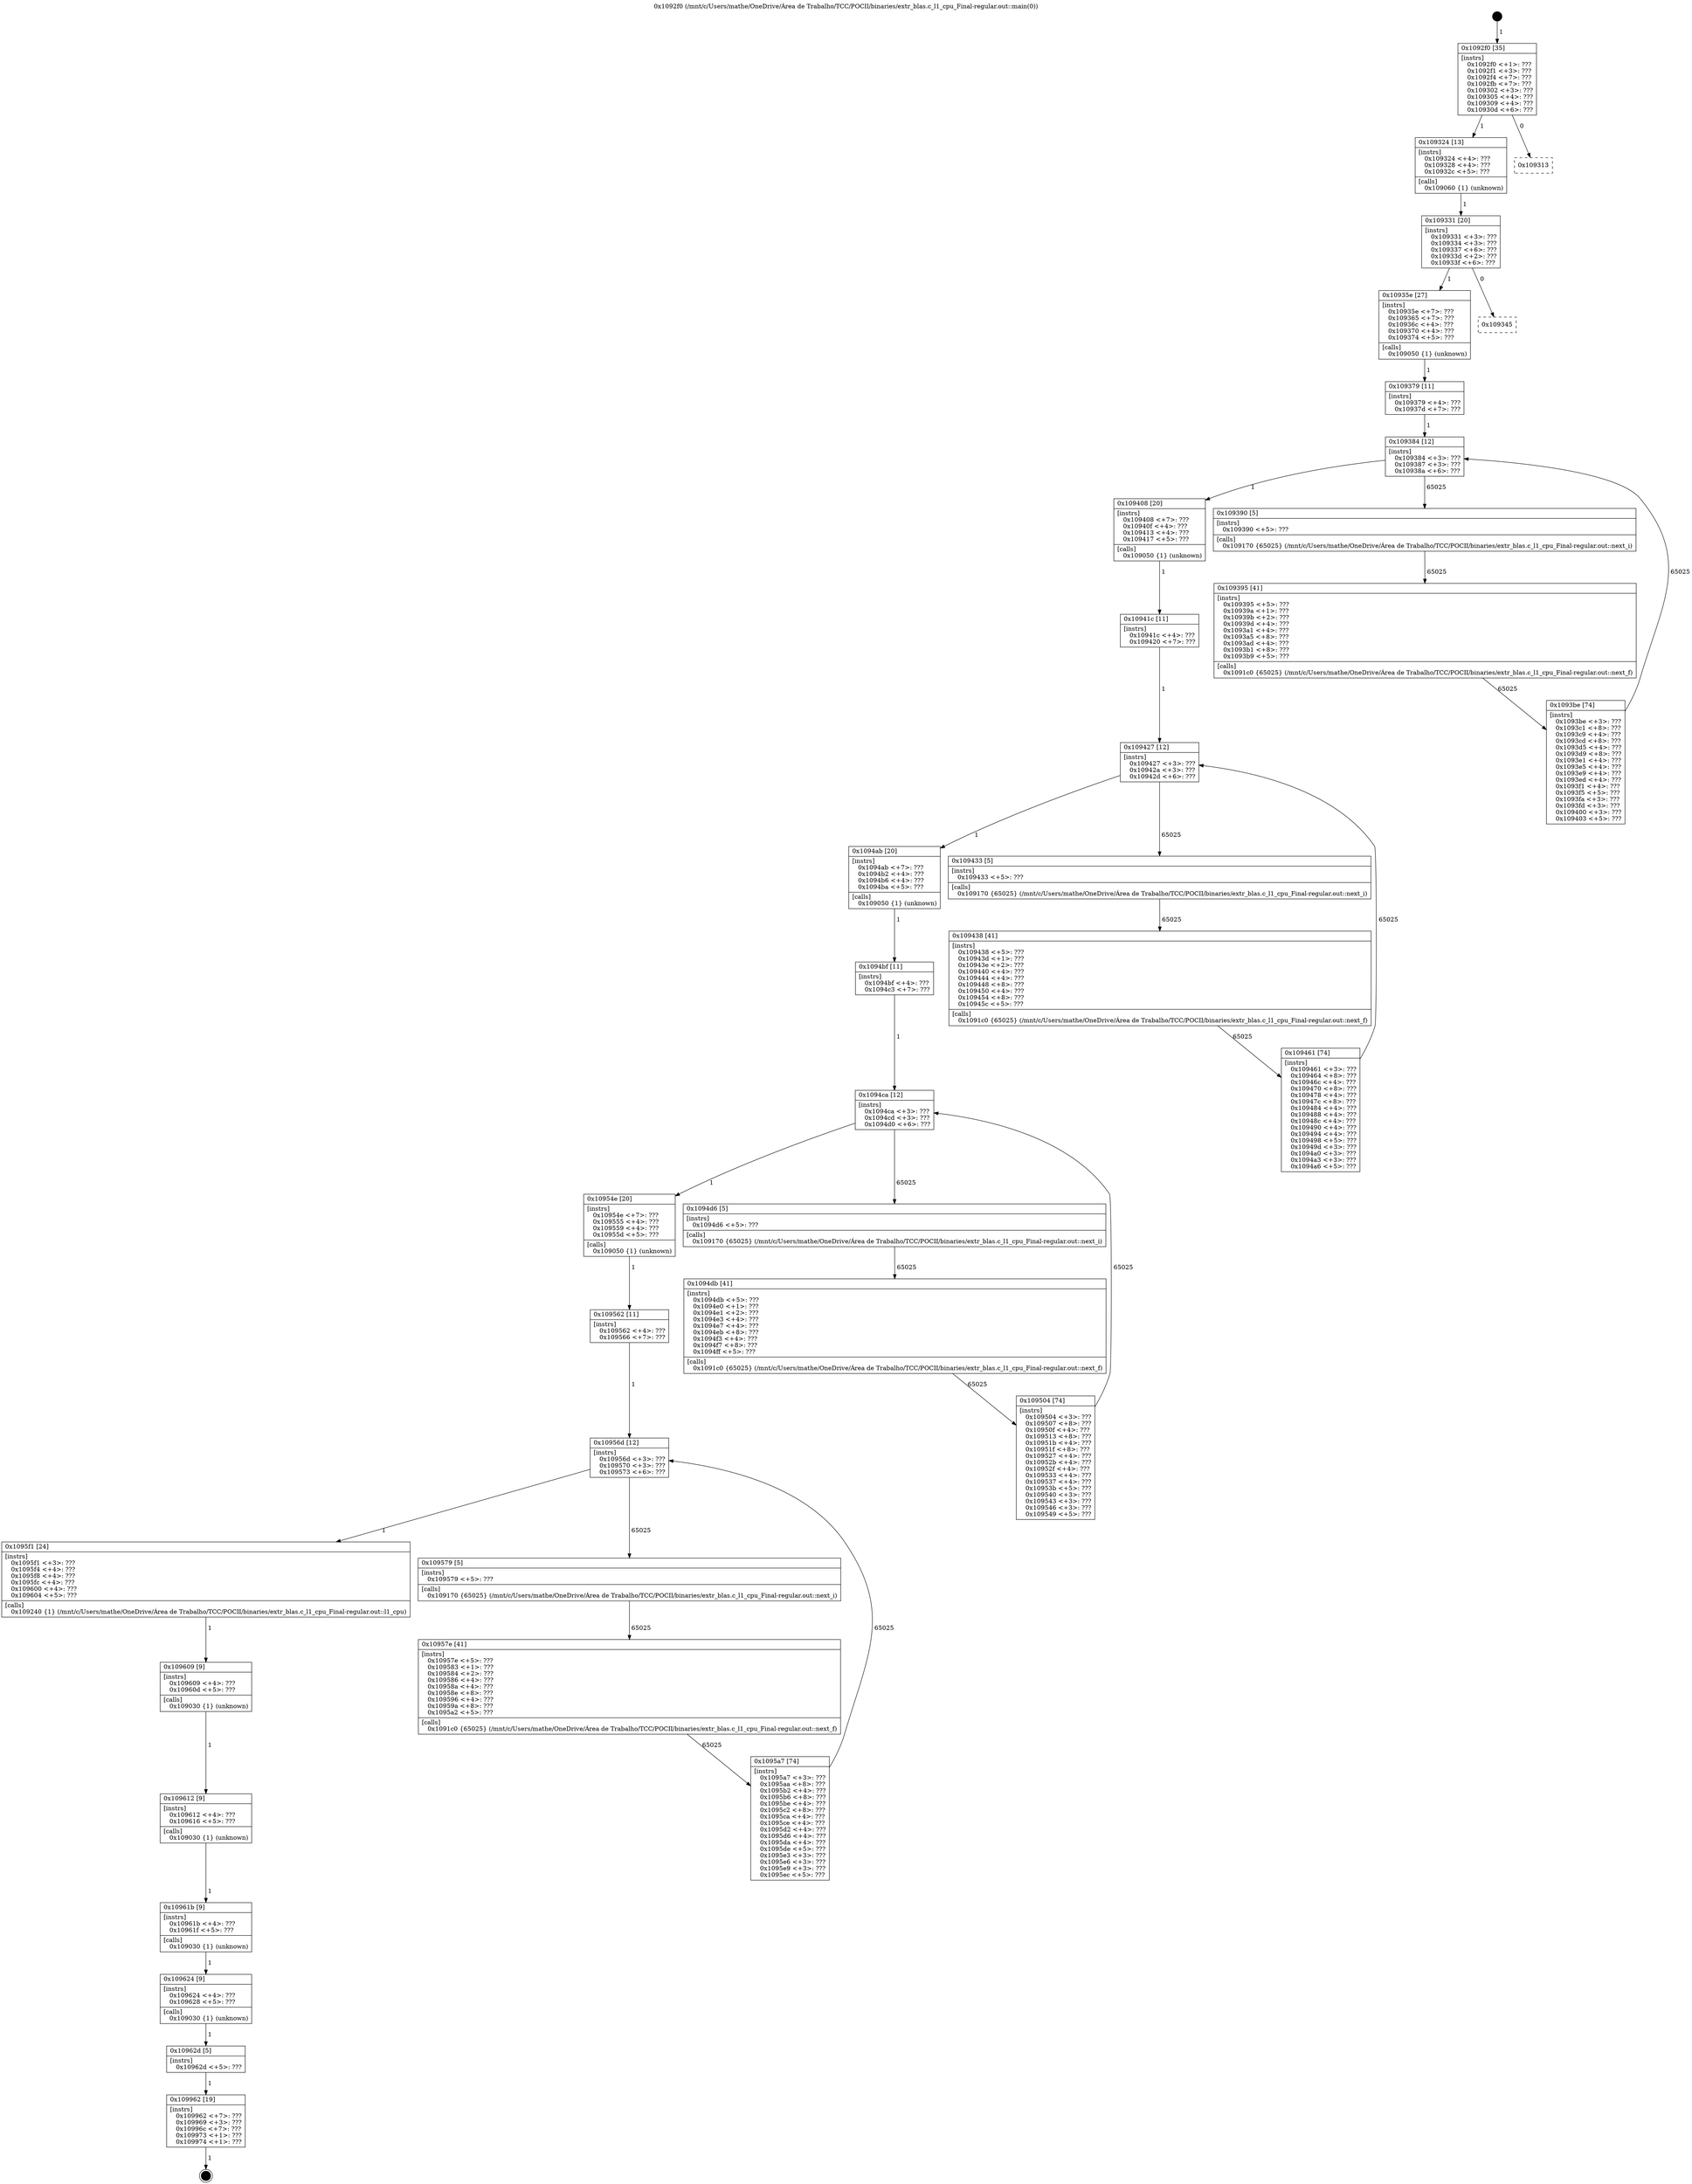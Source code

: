 digraph "0x1092f0" {
  label = "0x1092f0 (/mnt/c/Users/mathe/OneDrive/Área de Trabalho/TCC/POCII/binaries/extr_blas.c_l1_cpu_Final-regular.out::main(0))"
  labelloc = "t"
  node[shape=record]

  Entry [label="",width=0.3,height=0.3,shape=circle,fillcolor=black,style=filled]
  "0x1092f0" [label="{
     0x1092f0 [35]\l
     | [instrs]\l
     &nbsp;&nbsp;0x1092f0 \<+1\>: ???\l
     &nbsp;&nbsp;0x1092f1 \<+3\>: ???\l
     &nbsp;&nbsp;0x1092f4 \<+7\>: ???\l
     &nbsp;&nbsp;0x1092fb \<+7\>: ???\l
     &nbsp;&nbsp;0x109302 \<+3\>: ???\l
     &nbsp;&nbsp;0x109305 \<+4\>: ???\l
     &nbsp;&nbsp;0x109309 \<+4\>: ???\l
     &nbsp;&nbsp;0x10930d \<+6\>: ???\l
  }"]
  "0x109324" [label="{
     0x109324 [13]\l
     | [instrs]\l
     &nbsp;&nbsp;0x109324 \<+4\>: ???\l
     &nbsp;&nbsp;0x109328 \<+4\>: ???\l
     &nbsp;&nbsp;0x10932c \<+5\>: ???\l
     | [calls]\l
     &nbsp;&nbsp;0x109060 \{1\} (unknown)\l
  }"]
  "0x109313" [label="{
     0x109313\l
  }", style=dashed]
  "0x109331" [label="{
     0x109331 [20]\l
     | [instrs]\l
     &nbsp;&nbsp;0x109331 \<+3\>: ???\l
     &nbsp;&nbsp;0x109334 \<+3\>: ???\l
     &nbsp;&nbsp;0x109337 \<+6\>: ???\l
     &nbsp;&nbsp;0x10933d \<+2\>: ???\l
     &nbsp;&nbsp;0x10933f \<+6\>: ???\l
  }"]
  "0x10935e" [label="{
     0x10935e [27]\l
     | [instrs]\l
     &nbsp;&nbsp;0x10935e \<+7\>: ???\l
     &nbsp;&nbsp;0x109365 \<+7\>: ???\l
     &nbsp;&nbsp;0x10936c \<+4\>: ???\l
     &nbsp;&nbsp;0x109370 \<+4\>: ???\l
     &nbsp;&nbsp;0x109374 \<+5\>: ???\l
     | [calls]\l
     &nbsp;&nbsp;0x109050 \{1\} (unknown)\l
  }"]
  "0x109345" [label="{
     0x109345\l
  }", style=dashed]
  "0x109384" [label="{
     0x109384 [12]\l
     | [instrs]\l
     &nbsp;&nbsp;0x109384 \<+3\>: ???\l
     &nbsp;&nbsp;0x109387 \<+3\>: ???\l
     &nbsp;&nbsp;0x10938a \<+6\>: ???\l
  }"]
  "0x109408" [label="{
     0x109408 [20]\l
     | [instrs]\l
     &nbsp;&nbsp;0x109408 \<+7\>: ???\l
     &nbsp;&nbsp;0x10940f \<+4\>: ???\l
     &nbsp;&nbsp;0x109413 \<+4\>: ???\l
     &nbsp;&nbsp;0x109417 \<+5\>: ???\l
     | [calls]\l
     &nbsp;&nbsp;0x109050 \{1\} (unknown)\l
  }"]
  "0x109390" [label="{
     0x109390 [5]\l
     | [instrs]\l
     &nbsp;&nbsp;0x109390 \<+5\>: ???\l
     | [calls]\l
     &nbsp;&nbsp;0x109170 \{65025\} (/mnt/c/Users/mathe/OneDrive/Área de Trabalho/TCC/POCII/binaries/extr_blas.c_l1_cpu_Final-regular.out::next_i)\l
  }"]
  "0x109395" [label="{
     0x109395 [41]\l
     | [instrs]\l
     &nbsp;&nbsp;0x109395 \<+5\>: ???\l
     &nbsp;&nbsp;0x10939a \<+1\>: ???\l
     &nbsp;&nbsp;0x10939b \<+2\>: ???\l
     &nbsp;&nbsp;0x10939d \<+4\>: ???\l
     &nbsp;&nbsp;0x1093a1 \<+4\>: ???\l
     &nbsp;&nbsp;0x1093a5 \<+8\>: ???\l
     &nbsp;&nbsp;0x1093ad \<+4\>: ???\l
     &nbsp;&nbsp;0x1093b1 \<+8\>: ???\l
     &nbsp;&nbsp;0x1093b9 \<+5\>: ???\l
     | [calls]\l
     &nbsp;&nbsp;0x1091c0 \{65025\} (/mnt/c/Users/mathe/OneDrive/Área de Trabalho/TCC/POCII/binaries/extr_blas.c_l1_cpu_Final-regular.out::next_f)\l
  }"]
  "0x1093be" [label="{
     0x1093be [74]\l
     | [instrs]\l
     &nbsp;&nbsp;0x1093be \<+3\>: ???\l
     &nbsp;&nbsp;0x1093c1 \<+8\>: ???\l
     &nbsp;&nbsp;0x1093c9 \<+4\>: ???\l
     &nbsp;&nbsp;0x1093cd \<+8\>: ???\l
     &nbsp;&nbsp;0x1093d5 \<+4\>: ???\l
     &nbsp;&nbsp;0x1093d9 \<+8\>: ???\l
     &nbsp;&nbsp;0x1093e1 \<+4\>: ???\l
     &nbsp;&nbsp;0x1093e5 \<+4\>: ???\l
     &nbsp;&nbsp;0x1093e9 \<+4\>: ???\l
     &nbsp;&nbsp;0x1093ed \<+4\>: ???\l
     &nbsp;&nbsp;0x1093f1 \<+4\>: ???\l
     &nbsp;&nbsp;0x1093f5 \<+5\>: ???\l
     &nbsp;&nbsp;0x1093fa \<+3\>: ???\l
     &nbsp;&nbsp;0x1093fd \<+3\>: ???\l
     &nbsp;&nbsp;0x109400 \<+3\>: ???\l
     &nbsp;&nbsp;0x109403 \<+5\>: ???\l
  }"]
  "0x109379" [label="{
     0x109379 [11]\l
     | [instrs]\l
     &nbsp;&nbsp;0x109379 \<+4\>: ???\l
     &nbsp;&nbsp;0x10937d \<+7\>: ???\l
  }"]
  "0x109427" [label="{
     0x109427 [12]\l
     | [instrs]\l
     &nbsp;&nbsp;0x109427 \<+3\>: ???\l
     &nbsp;&nbsp;0x10942a \<+3\>: ???\l
     &nbsp;&nbsp;0x10942d \<+6\>: ???\l
  }"]
  "0x1094ab" [label="{
     0x1094ab [20]\l
     | [instrs]\l
     &nbsp;&nbsp;0x1094ab \<+7\>: ???\l
     &nbsp;&nbsp;0x1094b2 \<+4\>: ???\l
     &nbsp;&nbsp;0x1094b6 \<+4\>: ???\l
     &nbsp;&nbsp;0x1094ba \<+5\>: ???\l
     | [calls]\l
     &nbsp;&nbsp;0x109050 \{1\} (unknown)\l
  }"]
  "0x109433" [label="{
     0x109433 [5]\l
     | [instrs]\l
     &nbsp;&nbsp;0x109433 \<+5\>: ???\l
     | [calls]\l
     &nbsp;&nbsp;0x109170 \{65025\} (/mnt/c/Users/mathe/OneDrive/Área de Trabalho/TCC/POCII/binaries/extr_blas.c_l1_cpu_Final-regular.out::next_i)\l
  }"]
  "0x109438" [label="{
     0x109438 [41]\l
     | [instrs]\l
     &nbsp;&nbsp;0x109438 \<+5\>: ???\l
     &nbsp;&nbsp;0x10943d \<+1\>: ???\l
     &nbsp;&nbsp;0x10943e \<+2\>: ???\l
     &nbsp;&nbsp;0x109440 \<+4\>: ???\l
     &nbsp;&nbsp;0x109444 \<+4\>: ???\l
     &nbsp;&nbsp;0x109448 \<+8\>: ???\l
     &nbsp;&nbsp;0x109450 \<+4\>: ???\l
     &nbsp;&nbsp;0x109454 \<+8\>: ???\l
     &nbsp;&nbsp;0x10945c \<+5\>: ???\l
     | [calls]\l
     &nbsp;&nbsp;0x1091c0 \{65025\} (/mnt/c/Users/mathe/OneDrive/Área de Trabalho/TCC/POCII/binaries/extr_blas.c_l1_cpu_Final-regular.out::next_f)\l
  }"]
  "0x109461" [label="{
     0x109461 [74]\l
     | [instrs]\l
     &nbsp;&nbsp;0x109461 \<+3\>: ???\l
     &nbsp;&nbsp;0x109464 \<+8\>: ???\l
     &nbsp;&nbsp;0x10946c \<+4\>: ???\l
     &nbsp;&nbsp;0x109470 \<+8\>: ???\l
     &nbsp;&nbsp;0x109478 \<+4\>: ???\l
     &nbsp;&nbsp;0x10947c \<+8\>: ???\l
     &nbsp;&nbsp;0x109484 \<+4\>: ???\l
     &nbsp;&nbsp;0x109488 \<+4\>: ???\l
     &nbsp;&nbsp;0x10948c \<+4\>: ???\l
     &nbsp;&nbsp;0x109490 \<+4\>: ???\l
     &nbsp;&nbsp;0x109494 \<+4\>: ???\l
     &nbsp;&nbsp;0x109498 \<+5\>: ???\l
     &nbsp;&nbsp;0x10949d \<+3\>: ???\l
     &nbsp;&nbsp;0x1094a0 \<+3\>: ???\l
     &nbsp;&nbsp;0x1094a3 \<+3\>: ???\l
     &nbsp;&nbsp;0x1094a6 \<+5\>: ???\l
  }"]
  "0x10941c" [label="{
     0x10941c [11]\l
     | [instrs]\l
     &nbsp;&nbsp;0x10941c \<+4\>: ???\l
     &nbsp;&nbsp;0x109420 \<+7\>: ???\l
  }"]
  "0x1094ca" [label="{
     0x1094ca [12]\l
     | [instrs]\l
     &nbsp;&nbsp;0x1094ca \<+3\>: ???\l
     &nbsp;&nbsp;0x1094cd \<+3\>: ???\l
     &nbsp;&nbsp;0x1094d0 \<+6\>: ???\l
  }"]
  "0x10954e" [label="{
     0x10954e [20]\l
     | [instrs]\l
     &nbsp;&nbsp;0x10954e \<+7\>: ???\l
     &nbsp;&nbsp;0x109555 \<+4\>: ???\l
     &nbsp;&nbsp;0x109559 \<+4\>: ???\l
     &nbsp;&nbsp;0x10955d \<+5\>: ???\l
     | [calls]\l
     &nbsp;&nbsp;0x109050 \{1\} (unknown)\l
  }"]
  "0x1094d6" [label="{
     0x1094d6 [5]\l
     | [instrs]\l
     &nbsp;&nbsp;0x1094d6 \<+5\>: ???\l
     | [calls]\l
     &nbsp;&nbsp;0x109170 \{65025\} (/mnt/c/Users/mathe/OneDrive/Área de Trabalho/TCC/POCII/binaries/extr_blas.c_l1_cpu_Final-regular.out::next_i)\l
  }"]
  "0x1094db" [label="{
     0x1094db [41]\l
     | [instrs]\l
     &nbsp;&nbsp;0x1094db \<+5\>: ???\l
     &nbsp;&nbsp;0x1094e0 \<+1\>: ???\l
     &nbsp;&nbsp;0x1094e1 \<+2\>: ???\l
     &nbsp;&nbsp;0x1094e3 \<+4\>: ???\l
     &nbsp;&nbsp;0x1094e7 \<+4\>: ???\l
     &nbsp;&nbsp;0x1094eb \<+8\>: ???\l
     &nbsp;&nbsp;0x1094f3 \<+4\>: ???\l
     &nbsp;&nbsp;0x1094f7 \<+8\>: ???\l
     &nbsp;&nbsp;0x1094ff \<+5\>: ???\l
     | [calls]\l
     &nbsp;&nbsp;0x1091c0 \{65025\} (/mnt/c/Users/mathe/OneDrive/Área de Trabalho/TCC/POCII/binaries/extr_blas.c_l1_cpu_Final-regular.out::next_f)\l
  }"]
  "0x109504" [label="{
     0x109504 [74]\l
     | [instrs]\l
     &nbsp;&nbsp;0x109504 \<+3\>: ???\l
     &nbsp;&nbsp;0x109507 \<+8\>: ???\l
     &nbsp;&nbsp;0x10950f \<+4\>: ???\l
     &nbsp;&nbsp;0x109513 \<+8\>: ???\l
     &nbsp;&nbsp;0x10951b \<+4\>: ???\l
     &nbsp;&nbsp;0x10951f \<+8\>: ???\l
     &nbsp;&nbsp;0x109527 \<+4\>: ???\l
     &nbsp;&nbsp;0x10952b \<+4\>: ???\l
     &nbsp;&nbsp;0x10952f \<+4\>: ???\l
     &nbsp;&nbsp;0x109533 \<+4\>: ???\l
     &nbsp;&nbsp;0x109537 \<+4\>: ???\l
     &nbsp;&nbsp;0x10953b \<+5\>: ???\l
     &nbsp;&nbsp;0x109540 \<+3\>: ???\l
     &nbsp;&nbsp;0x109543 \<+3\>: ???\l
     &nbsp;&nbsp;0x109546 \<+3\>: ???\l
     &nbsp;&nbsp;0x109549 \<+5\>: ???\l
  }"]
  "0x1094bf" [label="{
     0x1094bf [11]\l
     | [instrs]\l
     &nbsp;&nbsp;0x1094bf \<+4\>: ???\l
     &nbsp;&nbsp;0x1094c3 \<+7\>: ???\l
  }"]
  "0x10956d" [label="{
     0x10956d [12]\l
     | [instrs]\l
     &nbsp;&nbsp;0x10956d \<+3\>: ???\l
     &nbsp;&nbsp;0x109570 \<+3\>: ???\l
     &nbsp;&nbsp;0x109573 \<+6\>: ???\l
  }"]
  "0x1095f1" [label="{
     0x1095f1 [24]\l
     | [instrs]\l
     &nbsp;&nbsp;0x1095f1 \<+3\>: ???\l
     &nbsp;&nbsp;0x1095f4 \<+4\>: ???\l
     &nbsp;&nbsp;0x1095f8 \<+4\>: ???\l
     &nbsp;&nbsp;0x1095fc \<+4\>: ???\l
     &nbsp;&nbsp;0x109600 \<+4\>: ???\l
     &nbsp;&nbsp;0x109604 \<+5\>: ???\l
     | [calls]\l
     &nbsp;&nbsp;0x109240 \{1\} (/mnt/c/Users/mathe/OneDrive/Área de Trabalho/TCC/POCII/binaries/extr_blas.c_l1_cpu_Final-regular.out::l1_cpu)\l
  }"]
  "0x109579" [label="{
     0x109579 [5]\l
     | [instrs]\l
     &nbsp;&nbsp;0x109579 \<+5\>: ???\l
     | [calls]\l
     &nbsp;&nbsp;0x109170 \{65025\} (/mnt/c/Users/mathe/OneDrive/Área de Trabalho/TCC/POCII/binaries/extr_blas.c_l1_cpu_Final-regular.out::next_i)\l
  }"]
  "0x10957e" [label="{
     0x10957e [41]\l
     | [instrs]\l
     &nbsp;&nbsp;0x10957e \<+5\>: ???\l
     &nbsp;&nbsp;0x109583 \<+1\>: ???\l
     &nbsp;&nbsp;0x109584 \<+2\>: ???\l
     &nbsp;&nbsp;0x109586 \<+4\>: ???\l
     &nbsp;&nbsp;0x10958a \<+4\>: ???\l
     &nbsp;&nbsp;0x10958e \<+8\>: ???\l
     &nbsp;&nbsp;0x109596 \<+4\>: ???\l
     &nbsp;&nbsp;0x10959a \<+8\>: ???\l
     &nbsp;&nbsp;0x1095a2 \<+5\>: ???\l
     | [calls]\l
     &nbsp;&nbsp;0x1091c0 \{65025\} (/mnt/c/Users/mathe/OneDrive/Área de Trabalho/TCC/POCII/binaries/extr_blas.c_l1_cpu_Final-regular.out::next_f)\l
  }"]
  "0x1095a7" [label="{
     0x1095a7 [74]\l
     | [instrs]\l
     &nbsp;&nbsp;0x1095a7 \<+3\>: ???\l
     &nbsp;&nbsp;0x1095aa \<+8\>: ???\l
     &nbsp;&nbsp;0x1095b2 \<+4\>: ???\l
     &nbsp;&nbsp;0x1095b6 \<+8\>: ???\l
     &nbsp;&nbsp;0x1095be \<+4\>: ???\l
     &nbsp;&nbsp;0x1095c2 \<+8\>: ???\l
     &nbsp;&nbsp;0x1095ca \<+4\>: ???\l
     &nbsp;&nbsp;0x1095ce \<+4\>: ???\l
     &nbsp;&nbsp;0x1095d2 \<+4\>: ???\l
     &nbsp;&nbsp;0x1095d6 \<+4\>: ???\l
     &nbsp;&nbsp;0x1095da \<+4\>: ???\l
     &nbsp;&nbsp;0x1095de \<+5\>: ???\l
     &nbsp;&nbsp;0x1095e3 \<+3\>: ???\l
     &nbsp;&nbsp;0x1095e6 \<+3\>: ???\l
     &nbsp;&nbsp;0x1095e9 \<+3\>: ???\l
     &nbsp;&nbsp;0x1095ec \<+5\>: ???\l
  }"]
  "0x109562" [label="{
     0x109562 [11]\l
     | [instrs]\l
     &nbsp;&nbsp;0x109562 \<+4\>: ???\l
     &nbsp;&nbsp;0x109566 \<+7\>: ???\l
  }"]
  "0x109609" [label="{
     0x109609 [9]\l
     | [instrs]\l
     &nbsp;&nbsp;0x109609 \<+4\>: ???\l
     &nbsp;&nbsp;0x10960d \<+5\>: ???\l
     | [calls]\l
     &nbsp;&nbsp;0x109030 \{1\} (unknown)\l
  }"]
  "0x109612" [label="{
     0x109612 [9]\l
     | [instrs]\l
     &nbsp;&nbsp;0x109612 \<+4\>: ???\l
     &nbsp;&nbsp;0x109616 \<+5\>: ???\l
     | [calls]\l
     &nbsp;&nbsp;0x109030 \{1\} (unknown)\l
  }"]
  "0x10961b" [label="{
     0x10961b [9]\l
     | [instrs]\l
     &nbsp;&nbsp;0x10961b \<+4\>: ???\l
     &nbsp;&nbsp;0x10961f \<+5\>: ???\l
     | [calls]\l
     &nbsp;&nbsp;0x109030 \{1\} (unknown)\l
  }"]
  "0x109624" [label="{
     0x109624 [9]\l
     | [instrs]\l
     &nbsp;&nbsp;0x109624 \<+4\>: ???\l
     &nbsp;&nbsp;0x109628 \<+5\>: ???\l
     | [calls]\l
     &nbsp;&nbsp;0x109030 \{1\} (unknown)\l
  }"]
  "0x10962d" [label="{
     0x10962d [5]\l
     | [instrs]\l
     &nbsp;&nbsp;0x10962d \<+5\>: ???\l
  }"]
  "0x109962" [label="{
     0x109962 [19]\l
     | [instrs]\l
     &nbsp;&nbsp;0x109962 \<+7\>: ???\l
     &nbsp;&nbsp;0x109969 \<+3\>: ???\l
     &nbsp;&nbsp;0x10996c \<+7\>: ???\l
     &nbsp;&nbsp;0x109973 \<+1\>: ???\l
     &nbsp;&nbsp;0x109974 \<+1\>: ???\l
  }"]
  Exit [label="",width=0.3,height=0.3,shape=circle,fillcolor=black,style=filled,peripheries=2]
  Entry -> "0x1092f0" [label=" 1"]
  "0x1092f0" -> "0x109324" [label=" 1"]
  "0x1092f0" -> "0x109313" [label=" 0"]
  "0x109324" -> "0x109331" [label=" 1"]
  "0x109331" -> "0x10935e" [label=" 1"]
  "0x109331" -> "0x109345" [label=" 0"]
  "0x10935e" -> "0x109379" [label=" 1"]
  "0x109384" -> "0x109408" [label=" 1"]
  "0x109384" -> "0x109390" [label=" 65025"]
  "0x109390" -> "0x109395" [label=" 65025"]
  "0x109395" -> "0x1093be" [label=" 65025"]
  "0x109379" -> "0x109384" [label=" 1"]
  "0x1093be" -> "0x109384" [label=" 65025"]
  "0x109408" -> "0x10941c" [label=" 1"]
  "0x109427" -> "0x1094ab" [label=" 1"]
  "0x109427" -> "0x109433" [label=" 65025"]
  "0x109433" -> "0x109438" [label=" 65025"]
  "0x109438" -> "0x109461" [label=" 65025"]
  "0x10941c" -> "0x109427" [label=" 1"]
  "0x109461" -> "0x109427" [label=" 65025"]
  "0x1094ab" -> "0x1094bf" [label=" 1"]
  "0x1094ca" -> "0x10954e" [label=" 1"]
  "0x1094ca" -> "0x1094d6" [label=" 65025"]
  "0x1094d6" -> "0x1094db" [label=" 65025"]
  "0x1094db" -> "0x109504" [label=" 65025"]
  "0x1094bf" -> "0x1094ca" [label=" 1"]
  "0x109504" -> "0x1094ca" [label=" 65025"]
  "0x10954e" -> "0x109562" [label=" 1"]
  "0x10956d" -> "0x1095f1" [label=" 1"]
  "0x10956d" -> "0x109579" [label=" 65025"]
  "0x109579" -> "0x10957e" [label=" 65025"]
  "0x10957e" -> "0x1095a7" [label=" 65025"]
  "0x109562" -> "0x10956d" [label=" 1"]
  "0x1095a7" -> "0x10956d" [label=" 65025"]
  "0x1095f1" -> "0x109609" [label=" 1"]
  "0x109609" -> "0x109612" [label=" 1"]
  "0x109612" -> "0x10961b" [label=" 1"]
  "0x10961b" -> "0x109624" [label=" 1"]
  "0x109624" -> "0x10962d" [label=" 1"]
  "0x10962d" -> "0x109962" [label=" 1"]
  "0x109962" -> Exit [label=" 1"]
}

